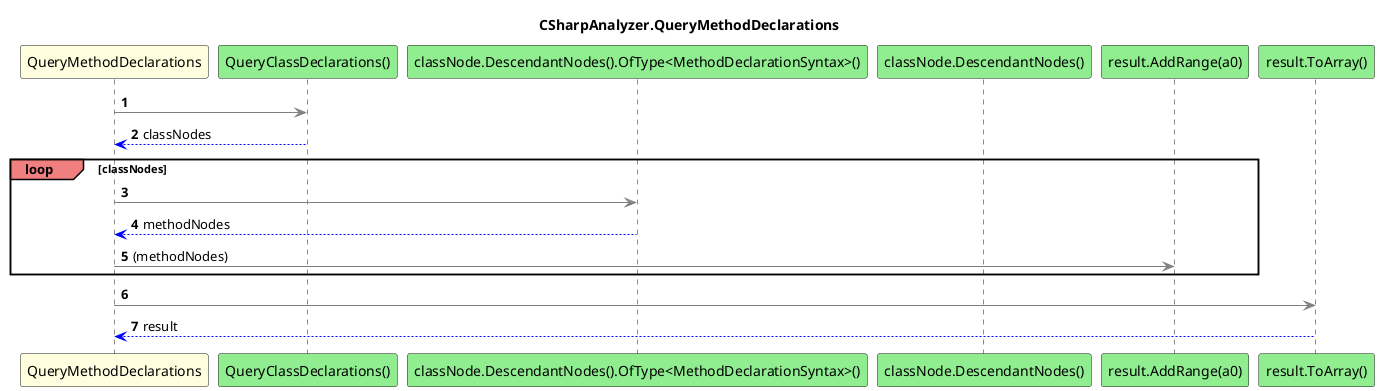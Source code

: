 @startuml CSharpAnalyzer.QueryMethodDeclarations
title CSharpAnalyzer.QueryMethodDeclarations
participant "QueryMethodDeclarations" as QueryMethodDeclarations #LightYellow
participant "QueryClassDeclarations()" as QueryClassDeclarations #LightGreen
participant "classNode.DescendantNodes().OfType<MethodDeclarationSyntax>()" as classNode_DescendantNodes_OfType_MethodDeclarationSyntax_ #LightGreen
participant "classNode.DescendantNodes()" as classNode_DescendantNodes #LightGreen
participant "result.AddRange(a0)" as result_AddRange_a0 #LightGreen
participant "result.ToArray()" as result_ToArray #LightGreen
autonumber
QueryMethodDeclarations -[#grey]> QueryClassDeclarations
QueryClassDeclarations -[#blue]-> QueryMethodDeclarations : classNodes
loop#LightCoral classNodes
 QueryMethodDeclarations -[#grey]> classNode_DescendantNodes_OfType_MethodDeclarationSyntax_
 classNode_DescendantNodes_OfType_MethodDeclarationSyntax_ -[#blue]-> QueryMethodDeclarations : methodNodes
 QueryMethodDeclarations -[#grey]> result_AddRange_a0 : (methodNodes)
end
QueryMethodDeclarations -[#grey]> result_ToArray
result_ToArray -[#blue]-> QueryMethodDeclarations : result
@enduml
